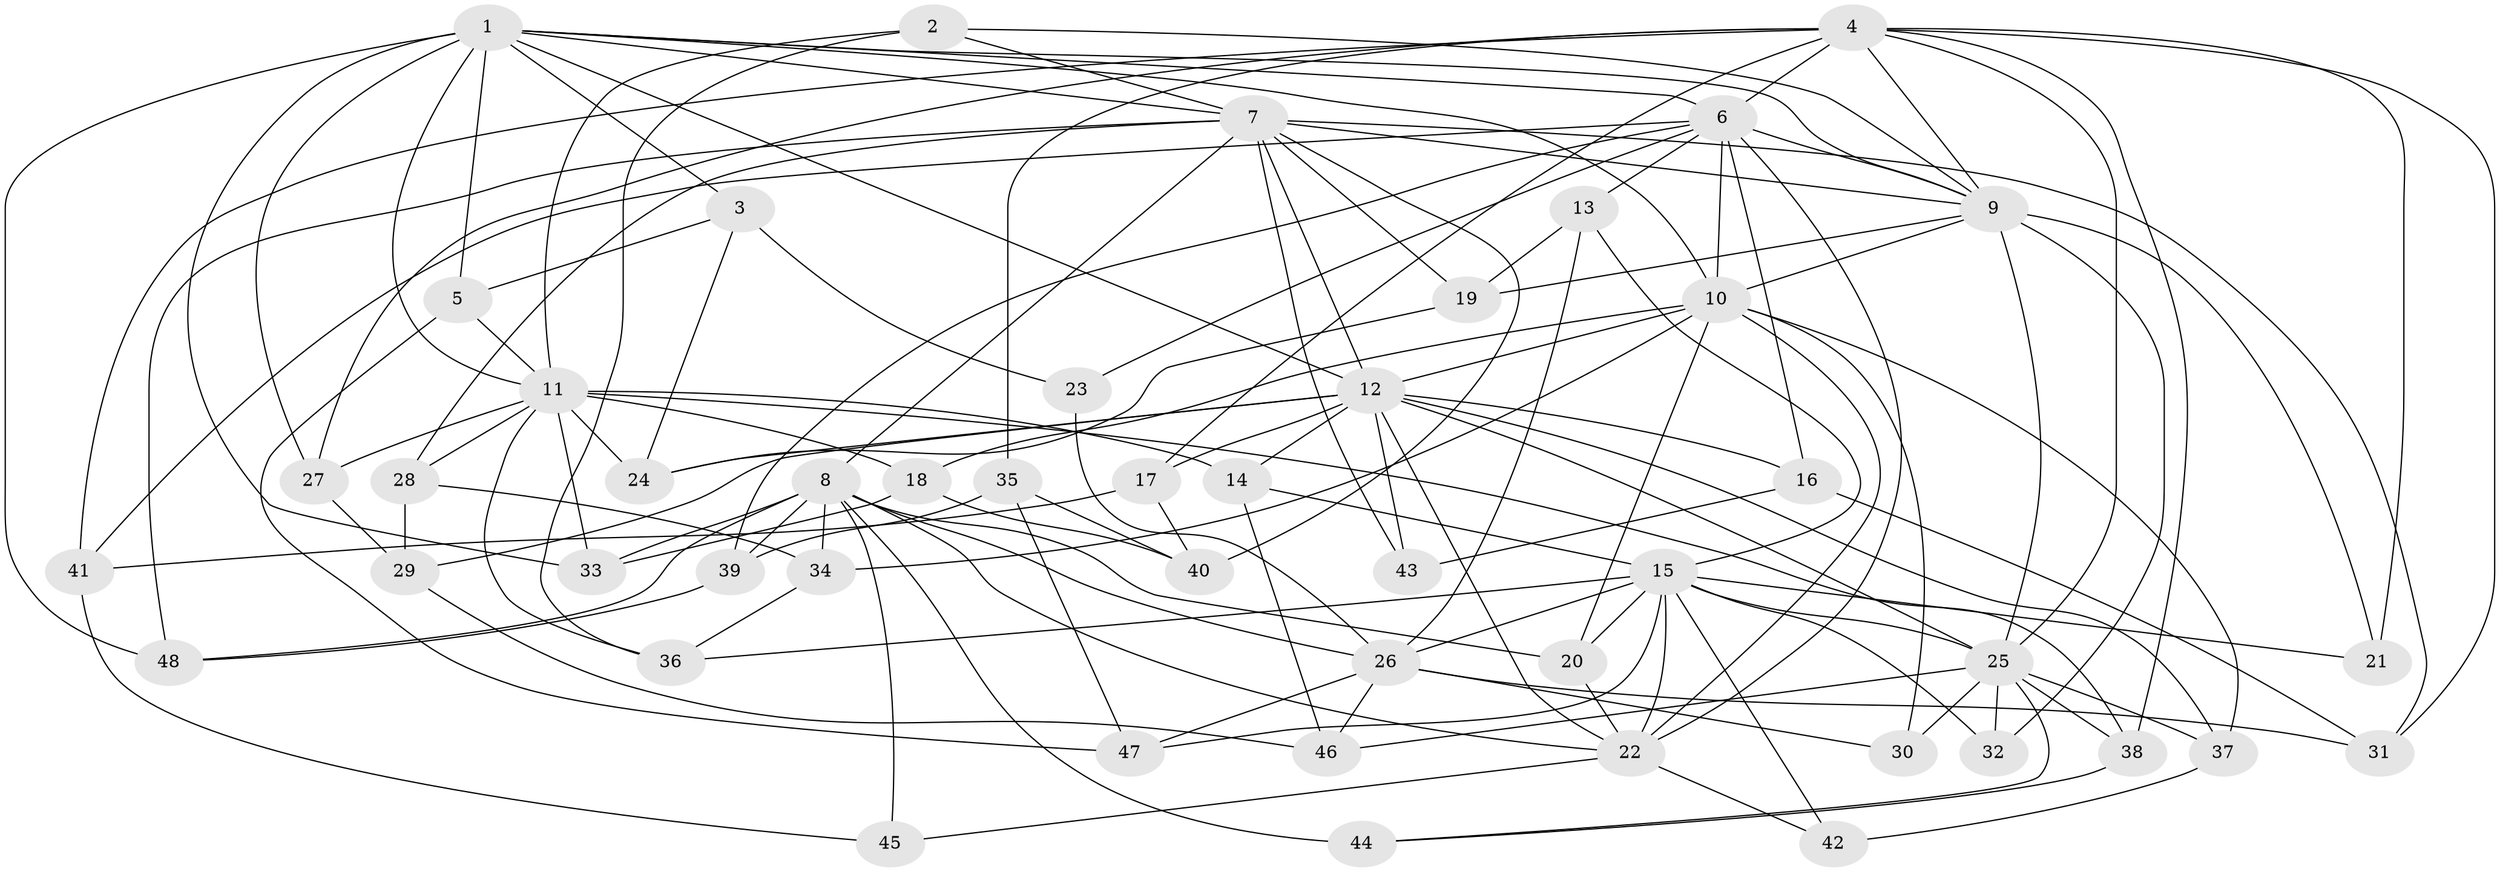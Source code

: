 // original degree distribution, {4: 1.0}
// Generated by graph-tools (version 1.1) at 2025/37/03/09/25 02:37:57]
// undirected, 48 vertices, 132 edges
graph export_dot {
graph [start="1"]
  node [color=gray90,style=filled];
  1;
  2;
  3;
  4;
  5;
  6;
  7;
  8;
  9;
  10;
  11;
  12;
  13;
  14;
  15;
  16;
  17;
  18;
  19;
  20;
  21;
  22;
  23;
  24;
  25;
  26;
  27;
  28;
  29;
  30;
  31;
  32;
  33;
  34;
  35;
  36;
  37;
  38;
  39;
  40;
  41;
  42;
  43;
  44;
  45;
  46;
  47;
  48;
  1 -- 3 [weight=1.0];
  1 -- 5 [weight=1.0];
  1 -- 6 [weight=1.0];
  1 -- 7 [weight=1.0];
  1 -- 9 [weight=1.0];
  1 -- 10 [weight=1.0];
  1 -- 11 [weight=2.0];
  1 -- 12 [weight=1.0];
  1 -- 27 [weight=1.0];
  1 -- 33 [weight=1.0];
  1 -- 48 [weight=1.0];
  2 -- 7 [weight=1.0];
  2 -- 9 [weight=1.0];
  2 -- 11 [weight=1.0];
  2 -- 36 [weight=1.0];
  3 -- 5 [weight=1.0];
  3 -- 23 [weight=1.0];
  3 -- 24 [weight=1.0];
  4 -- 6 [weight=1.0];
  4 -- 9 [weight=1.0];
  4 -- 17 [weight=1.0];
  4 -- 21 [weight=1.0];
  4 -- 25 [weight=1.0];
  4 -- 27 [weight=1.0];
  4 -- 31 [weight=1.0];
  4 -- 35 [weight=1.0];
  4 -- 38 [weight=1.0];
  4 -- 41 [weight=1.0];
  5 -- 11 [weight=1.0];
  5 -- 47 [weight=1.0];
  6 -- 9 [weight=1.0];
  6 -- 10 [weight=1.0];
  6 -- 13 [weight=1.0];
  6 -- 16 [weight=1.0];
  6 -- 22 [weight=1.0];
  6 -- 23 [weight=1.0];
  6 -- 39 [weight=1.0];
  6 -- 41 [weight=1.0];
  7 -- 8 [weight=1.0];
  7 -- 9 [weight=1.0];
  7 -- 12 [weight=1.0];
  7 -- 19 [weight=1.0];
  7 -- 28 [weight=1.0];
  7 -- 31 [weight=1.0];
  7 -- 40 [weight=1.0];
  7 -- 43 [weight=2.0];
  7 -- 48 [weight=1.0];
  8 -- 20 [weight=1.0];
  8 -- 22 [weight=1.0];
  8 -- 26 [weight=1.0];
  8 -- 33 [weight=1.0];
  8 -- 34 [weight=1.0];
  8 -- 39 [weight=1.0];
  8 -- 44 [weight=2.0];
  8 -- 45 [weight=2.0];
  8 -- 48 [weight=1.0];
  9 -- 10 [weight=1.0];
  9 -- 19 [weight=1.0];
  9 -- 21 [weight=2.0];
  9 -- 25 [weight=1.0];
  9 -- 32 [weight=2.0];
  10 -- 12 [weight=1.0];
  10 -- 18 [weight=1.0];
  10 -- 20 [weight=1.0];
  10 -- 22 [weight=1.0];
  10 -- 30 [weight=1.0];
  10 -- 34 [weight=1.0];
  10 -- 37 [weight=1.0];
  11 -- 14 [weight=1.0];
  11 -- 18 [weight=1.0];
  11 -- 24 [weight=1.0];
  11 -- 27 [weight=1.0];
  11 -- 28 [weight=1.0];
  11 -- 33 [weight=1.0];
  11 -- 36 [weight=1.0];
  11 -- 38 [weight=1.0];
  12 -- 14 [weight=1.0];
  12 -- 16 [weight=1.0];
  12 -- 17 [weight=1.0];
  12 -- 22 [weight=1.0];
  12 -- 24 [weight=1.0];
  12 -- 25 [weight=1.0];
  12 -- 29 [weight=1.0];
  12 -- 37 [weight=1.0];
  12 -- 43 [weight=1.0];
  13 -- 15 [weight=1.0];
  13 -- 19 [weight=1.0];
  13 -- 26 [weight=1.0];
  14 -- 15 [weight=1.0];
  14 -- 46 [weight=1.0];
  15 -- 20 [weight=1.0];
  15 -- 21 [weight=1.0];
  15 -- 22 [weight=1.0];
  15 -- 25 [weight=1.0];
  15 -- 26 [weight=1.0];
  15 -- 32 [weight=1.0];
  15 -- 36 [weight=1.0];
  15 -- 42 [weight=2.0];
  15 -- 47 [weight=1.0];
  16 -- 31 [weight=1.0];
  16 -- 43 [weight=1.0];
  17 -- 40 [weight=1.0];
  17 -- 41 [weight=1.0];
  18 -- 33 [weight=1.0];
  18 -- 40 [weight=1.0];
  19 -- 24 [weight=1.0];
  20 -- 22 [weight=1.0];
  22 -- 42 [weight=1.0];
  22 -- 45 [weight=1.0];
  23 -- 26 [weight=2.0];
  25 -- 30 [weight=1.0];
  25 -- 32 [weight=1.0];
  25 -- 37 [weight=1.0];
  25 -- 38 [weight=1.0];
  25 -- 44 [weight=1.0];
  25 -- 46 [weight=1.0];
  26 -- 30 [weight=2.0];
  26 -- 31 [weight=1.0];
  26 -- 46 [weight=1.0];
  26 -- 47 [weight=1.0];
  27 -- 29 [weight=1.0];
  28 -- 29 [weight=1.0];
  28 -- 34 [weight=1.0];
  29 -- 46 [weight=1.0];
  34 -- 36 [weight=1.0];
  35 -- 39 [weight=1.0];
  35 -- 40 [weight=1.0];
  35 -- 47 [weight=1.0];
  37 -- 42 [weight=1.0];
  38 -- 44 [weight=1.0];
  39 -- 48 [weight=1.0];
  41 -- 45 [weight=1.0];
}
